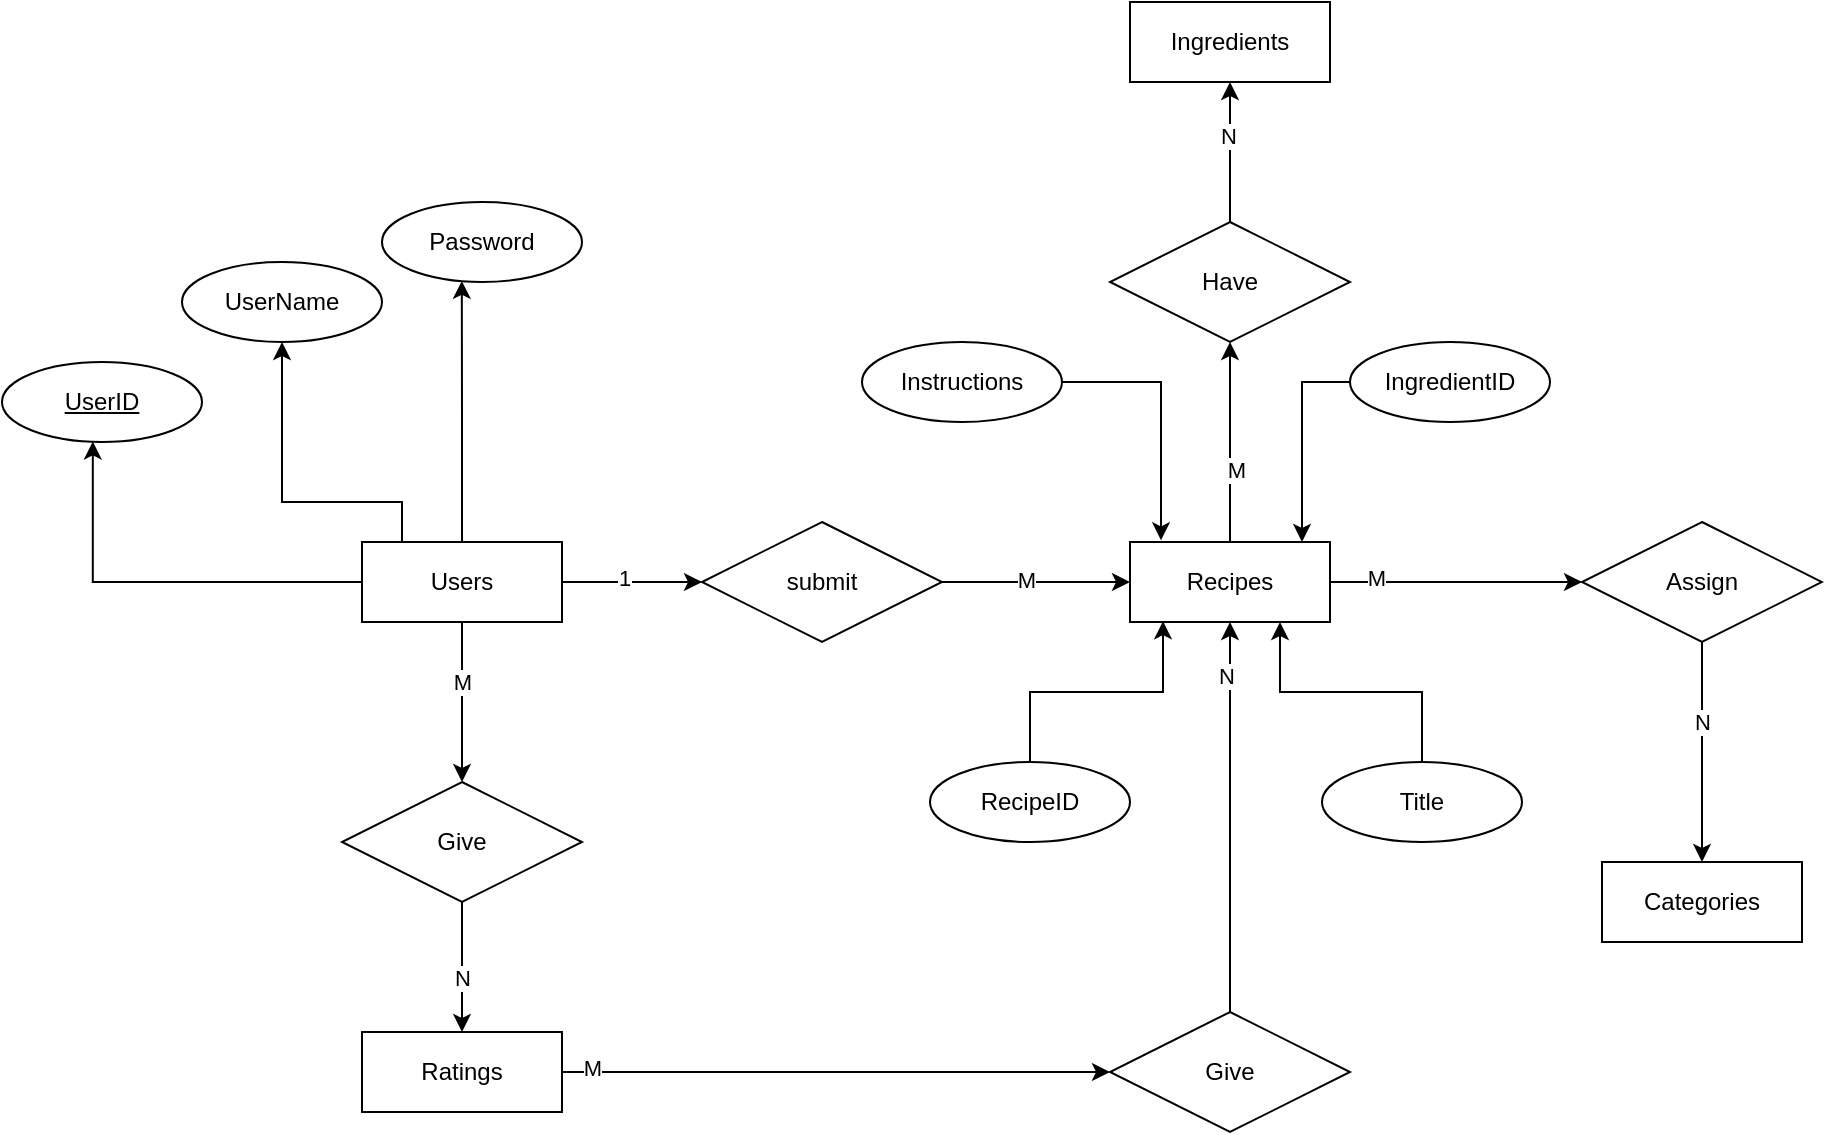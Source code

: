 <mxfile version="21.1.2" type="github">
  <diagram name="Page-1" id="S8ir3xllTppI7GN0QE2G">
    <mxGraphModel dx="1708" dy="487" grid="1" gridSize="10" guides="1" tooltips="1" connect="1" arrows="1" fold="1" page="1" pageScale="1" pageWidth="827" pageHeight="1169" math="0" shadow="0">
      <root>
        <mxCell id="0" />
        <mxCell id="1" parent="0" />
        <mxCell id="ZGnevF4JdWnvlo0EcCDF-10" style="edgeStyle=orthogonalEdgeStyle;rounded=0;orthogonalLoop=1;jettySize=auto;html=1;entryX=0;entryY=0.5;entryDx=0;entryDy=0;" edge="1" parent="1" source="ZGnevF4JdWnvlo0EcCDF-1" target="ZGnevF4JdWnvlo0EcCDF-9">
          <mxGeometry relative="1" as="geometry" />
        </mxCell>
        <mxCell id="ZGnevF4JdWnvlo0EcCDF-12" value="1" style="edgeLabel;html=1;align=center;verticalAlign=middle;resizable=0;points=[];" vertex="1" connectable="0" parent="ZGnevF4JdWnvlo0EcCDF-10">
          <mxGeometry x="-0.127" y="2" relative="1" as="geometry">
            <mxPoint as="offset" />
          </mxGeometry>
        </mxCell>
        <mxCell id="ZGnevF4JdWnvlo0EcCDF-26" style="edgeStyle=orthogonalEdgeStyle;rounded=0;orthogonalLoop=1;jettySize=auto;html=1;entryX=0.5;entryY=0;entryDx=0;entryDy=0;" edge="1" parent="1" source="ZGnevF4JdWnvlo0EcCDF-1" target="ZGnevF4JdWnvlo0EcCDF-25">
          <mxGeometry relative="1" as="geometry" />
        </mxCell>
        <mxCell id="ZGnevF4JdWnvlo0EcCDF-33" value="M" style="edgeLabel;html=1;align=center;verticalAlign=middle;resizable=0;points=[];" vertex="1" connectable="0" parent="ZGnevF4JdWnvlo0EcCDF-26">
          <mxGeometry x="-0.258" relative="1" as="geometry">
            <mxPoint as="offset" />
          </mxGeometry>
        </mxCell>
        <mxCell id="ZGnevF4JdWnvlo0EcCDF-38" style="edgeStyle=orthogonalEdgeStyle;rounded=0;orthogonalLoop=1;jettySize=auto;html=1;entryX=0.454;entryY=0.993;entryDx=0;entryDy=0;entryPerimeter=0;" edge="1" parent="1" source="ZGnevF4JdWnvlo0EcCDF-1" target="ZGnevF4JdWnvlo0EcCDF-8">
          <mxGeometry relative="1" as="geometry" />
        </mxCell>
        <mxCell id="ZGnevF4JdWnvlo0EcCDF-40" style="edgeStyle=orthogonalEdgeStyle;rounded=0;orthogonalLoop=1;jettySize=auto;html=1;entryX=0.5;entryY=1;entryDx=0;entryDy=0;" edge="1" parent="1" source="ZGnevF4JdWnvlo0EcCDF-1" target="ZGnevF4JdWnvlo0EcCDF-39">
          <mxGeometry relative="1" as="geometry">
            <Array as="points">
              <mxPoint x="100" y="300" />
              <mxPoint x="40" y="300" />
            </Array>
          </mxGeometry>
        </mxCell>
        <mxCell id="ZGnevF4JdWnvlo0EcCDF-44" style="edgeStyle=orthogonalEdgeStyle;rounded=0;orthogonalLoop=1;jettySize=auto;html=1;entryX=0.399;entryY=0.986;entryDx=0;entryDy=0;entryPerimeter=0;" edge="1" parent="1" source="ZGnevF4JdWnvlo0EcCDF-1" target="ZGnevF4JdWnvlo0EcCDF-43">
          <mxGeometry relative="1" as="geometry" />
        </mxCell>
        <mxCell id="ZGnevF4JdWnvlo0EcCDF-1" value="Users " style="whiteSpace=wrap;html=1;align=center;" vertex="1" parent="1">
          <mxGeometry x="80" y="320" width="100" height="40" as="geometry" />
        </mxCell>
        <mxCell id="ZGnevF4JdWnvlo0EcCDF-20" style="edgeStyle=orthogonalEdgeStyle;rounded=0;orthogonalLoop=1;jettySize=auto;html=1;entryX=0.5;entryY=1;entryDx=0;entryDy=0;" edge="1" parent="1" source="ZGnevF4JdWnvlo0EcCDF-2" target="ZGnevF4JdWnvlo0EcCDF-19">
          <mxGeometry relative="1" as="geometry" />
        </mxCell>
        <mxCell id="ZGnevF4JdWnvlo0EcCDF-22" value="M" style="edgeLabel;html=1;align=center;verticalAlign=middle;resizable=0;points=[];" vertex="1" connectable="0" parent="ZGnevF4JdWnvlo0EcCDF-20">
          <mxGeometry x="-0.28" y="-3" relative="1" as="geometry">
            <mxPoint as="offset" />
          </mxGeometry>
        </mxCell>
        <mxCell id="ZGnevF4JdWnvlo0EcCDF-28" style="edgeStyle=orthogonalEdgeStyle;rounded=0;orthogonalLoop=1;jettySize=auto;html=1;" edge="1" parent="1" source="ZGnevF4JdWnvlo0EcCDF-2" target="ZGnevF4JdWnvlo0EcCDF-14">
          <mxGeometry relative="1" as="geometry" />
        </mxCell>
        <mxCell id="ZGnevF4JdWnvlo0EcCDF-37" value="M" style="edgeLabel;html=1;align=center;verticalAlign=middle;resizable=0;points=[];" vertex="1" connectable="0" parent="ZGnevF4JdWnvlo0EcCDF-28">
          <mxGeometry x="-0.64" y="2" relative="1" as="geometry">
            <mxPoint as="offset" />
          </mxGeometry>
        </mxCell>
        <mxCell id="ZGnevF4JdWnvlo0EcCDF-2" value="Recipes " style="whiteSpace=wrap;html=1;align=center;" vertex="1" parent="1">
          <mxGeometry x="464" y="320" width="100" height="40" as="geometry" />
        </mxCell>
        <mxCell id="ZGnevF4JdWnvlo0EcCDF-3" value="Categories" style="whiteSpace=wrap;html=1;align=center;" vertex="1" parent="1">
          <mxGeometry x="700" y="480" width="100" height="40" as="geometry" />
        </mxCell>
        <mxCell id="ZGnevF4JdWnvlo0EcCDF-4" value="Ingredients" style="whiteSpace=wrap;html=1;align=center;" vertex="1" parent="1">
          <mxGeometry x="464" y="50" width="100" height="40" as="geometry" />
        </mxCell>
        <mxCell id="ZGnevF4JdWnvlo0EcCDF-31" style="edgeStyle=orthogonalEdgeStyle;rounded=0;orthogonalLoop=1;jettySize=auto;html=1;entryX=0;entryY=0.5;entryDx=0;entryDy=0;" edge="1" parent="1" source="ZGnevF4JdWnvlo0EcCDF-6" target="ZGnevF4JdWnvlo0EcCDF-30">
          <mxGeometry relative="1" as="geometry" />
        </mxCell>
        <mxCell id="ZGnevF4JdWnvlo0EcCDF-35" value="M" style="edgeLabel;html=1;align=center;verticalAlign=middle;resizable=0;points=[];" vertex="1" connectable="0" parent="ZGnevF4JdWnvlo0EcCDF-31">
          <mxGeometry x="-0.892" y="2" relative="1" as="geometry">
            <mxPoint as="offset" />
          </mxGeometry>
        </mxCell>
        <mxCell id="ZGnevF4JdWnvlo0EcCDF-6" value="Ratings" style="whiteSpace=wrap;html=1;align=center;" vertex="1" parent="1">
          <mxGeometry x="80" y="565" width="100" height="40" as="geometry" />
        </mxCell>
        <mxCell id="ZGnevF4JdWnvlo0EcCDF-8" value="UserID" style="ellipse;whiteSpace=wrap;html=1;align=center;fontStyle=4" vertex="1" parent="1">
          <mxGeometry x="-100" y="230" width="100" height="40" as="geometry" />
        </mxCell>
        <mxCell id="ZGnevF4JdWnvlo0EcCDF-11" style="edgeStyle=orthogonalEdgeStyle;rounded=0;orthogonalLoop=1;jettySize=auto;html=1;" edge="1" parent="1" source="ZGnevF4JdWnvlo0EcCDF-9" target="ZGnevF4JdWnvlo0EcCDF-2">
          <mxGeometry relative="1" as="geometry" />
        </mxCell>
        <mxCell id="ZGnevF4JdWnvlo0EcCDF-13" value="M" style="edgeLabel;html=1;align=center;verticalAlign=middle;resizable=0;points=[];" vertex="1" connectable="0" parent="ZGnevF4JdWnvlo0EcCDF-11">
          <mxGeometry x="-0.122" y="1" relative="1" as="geometry">
            <mxPoint as="offset" />
          </mxGeometry>
        </mxCell>
        <mxCell id="ZGnevF4JdWnvlo0EcCDF-9" value="submit " style="shape=rhombus;perimeter=rhombusPerimeter;whiteSpace=wrap;html=1;align=center;" vertex="1" parent="1">
          <mxGeometry x="250" y="310" width="120" height="60" as="geometry" />
        </mxCell>
        <mxCell id="ZGnevF4JdWnvlo0EcCDF-16" style="edgeStyle=orthogonalEdgeStyle;rounded=0;orthogonalLoop=1;jettySize=auto;html=1;entryX=0.5;entryY=0;entryDx=0;entryDy=0;" edge="1" parent="1" source="ZGnevF4JdWnvlo0EcCDF-14" target="ZGnevF4JdWnvlo0EcCDF-3">
          <mxGeometry relative="1" as="geometry" />
        </mxCell>
        <mxCell id="ZGnevF4JdWnvlo0EcCDF-18" value="N" style="edgeLabel;html=1;align=center;verticalAlign=middle;resizable=0;points=[];" vertex="1" connectable="0" parent="ZGnevF4JdWnvlo0EcCDF-16">
          <mxGeometry x="-0.269" relative="1" as="geometry">
            <mxPoint as="offset" />
          </mxGeometry>
        </mxCell>
        <mxCell id="ZGnevF4JdWnvlo0EcCDF-14" value="Assign" style="shape=rhombus;perimeter=rhombusPerimeter;whiteSpace=wrap;html=1;align=center;" vertex="1" parent="1">
          <mxGeometry x="690" y="310" width="120" height="60" as="geometry" />
        </mxCell>
        <mxCell id="ZGnevF4JdWnvlo0EcCDF-21" style="edgeStyle=orthogonalEdgeStyle;rounded=0;orthogonalLoop=1;jettySize=auto;html=1;entryX=0.5;entryY=1;entryDx=0;entryDy=0;" edge="1" parent="1" source="ZGnevF4JdWnvlo0EcCDF-19" target="ZGnevF4JdWnvlo0EcCDF-4">
          <mxGeometry relative="1" as="geometry" />
        </mxCell>
        <mxCell id="ZGnevF4JdWnvlo0EcCDF-24" value="N" style="edgeLabel;html=1;align=center;verticalAlign=middle;resizable=0;points=[];" vertex="1" connectable="0" parent="ZGnevF4JdWnvlo0EcCDF-21">
          <mxGeometry x="0.233" y="1" relative="1" as="geometry">
            <mxPoint as="offset" />
          </mxGeometry>
        </mxCell>
        <mxCell id="ZGnevF4JdWnvlo0EcCDF-19" value="Have" style="shape=rhombus;perimeter=rhombusPerimeter;whiteSpace=wrap;html=1;align=center;" vertex="1" parent="1">
          <mxGeometry x="454" y="160" width="120" height="60" as="geometry" />
        </mxCell>
        <mxCell id="ZGnevF4JdWnvlo0EcCDF-27" style="edgeStyle=orthogonalEdgeStyle;rounded=0;orthogonalLoop=1;jettySize=auto;html=1;entryX=0.5;entryY=0;entryDx=0;entryDy=0;" edge="1" parent="1" source="ZGnevF4JdWnvlo0EcCDF-25" target="ZGnevF4JdWnvlo0EcCDF-6">
          <mxGeometry relative="1" as="geometry" />
        </mxCell>
        <mxCell id="ZGnevF4JdWnvlo0EcCDF-34" value="N" style="edgeLabel;html=1;align=center;verticalAlign=middle;resizable=0;points=[];" vertex="1" connectable="0" parent="ZGnevF4JdWnvlo0EcCDF-27">
          <mxGeometry x="0.174" relative="1" as="geometry">
            <mxPoint as="offset" />
          </mxGeometry>
        </mxCell>
        <mxCell id="ZGnevF4JdWnvlo0EcCDF-25" value="Give" style="shape=rhombus;perimeter=rhombusPerimeter;whiteSpace=wrap;html=1;align=center;" vertex="1" parent="1">
          <mxGeometry x="70" y="440" width="120" height="60" as="geometry" />
        </mxCell>
        <mxCell id="ZGnevF4JdWnvlo0EcCDF-32" style="edgeStyle=orthogonalEdgeStyle;rounded=0;orthogonalLoop=1;jettySize=auto;html=1;entryX=0.5;entryY=1;entryDx=0;entryDy=0;" edge="1" parent="1" source="ZGnevF4JdWnvlo0EcCDF-30" target="ZGnevF4JdWnvlo0EcCDF-2">
          <mxGeometry relative="1" as="geometry" />
        </mxCell>
        <mxCell id="ZGnevF4JdWnvlo0EcCDF-36" value="N" style="edgeLabel;html=1;align=center;verticalAlign=middle;resizable=0;points=[];" vertex="1" connectable="0" parent="ZGnevF4JdWnvlo0EcCDF-32">
          <mxGeometry x="0.728" y="2" relative="1" as="geometry">
            <mxPoint as="offset" />
          </mxGeometry>
        </mxCell>
        <mxCell id="ZGnevF4JdWnvlo0EcCDF-30" value="Give" style="shape=rhombus;perimeter=rhombusPerimeter;whiteSpace=wrap;html=1;align=center;" vertex="1" parent="1">
          <mxGeometry x="454" y="555" width="120" height="60" as="geometry" />
        </mxCell>
        <mxCell id="ZGnevF4JdWnvlo0EcCDF-39" value="UserName" style="ellipse;whiteSpace=wrap;html=1;align=center;" vertex="1" parent="1">
          <mxGeometry x="-10" y="180" width="100" height="40" as="geometry" />
        </mxCell>
        <mxCell id="ZGnevF4JdWnvlo0EcCDF-43" value="Password" style="ellipse;whiteSpace=wrap;html=1;align=center;" vertex="1" parent="1">
          <mxGeometry x="90" y="150" width="100" height="40" as="geometry" />
        </mxCell>
        <mxCell id="ZGnevF4JdWnvlo0EcCDF-46" style="edgeStyle=orthogonalEdgeStyle;rounded=0;orthogonalLoop=1;jettySize=auto;html=1;entryX=0.165;entryY=0.99;entryDx=0;entryDy=0;entryPerimeter=0;" edge="1" parent="1" source="ZGnevF4JdWnvlo0EcCDF-45" target="ZGnevF4JdWnvlo0EcCDF-2">
          <mxGeometry relative="1" as="geometry" />
        </mxCell>
        <mxCell id="ZGnevF4JdWnvlo0EcCDF-45" value="RecipeID" style="ellipse;whiteSpace=wrap;html=1;align=center;" vertex="1" parent="1">
          <mxGeometry x="364" y="430" width="100" height="40" as="geometry" />
        </mxCell>
        <mxCell id="ZGnevF4JdWnvlo0EcCDF-48" style="edgeStyle=orthogonalEdgeStyle;rounded=0;orthogonalLoop=1;jettySize=auto;html=1;entryX=0.75;entryY=1;entryDx=0;entryDy=0;" edge="1" parent="1" source="ZGnevF4JdWnvlo0EcCDF-47" target="ZGnevF4JdWnvlo0EcCDF-2">
          <mxGeometry relative="1" as="geometry" />
        </mxCell>
        <mxCell id="ZGnevF4JdWnvlo0EcCDF-47" value="Title" style="ellipse;whiteSpace=wrap;html=1;align=center;" vertex="1" parent="1">
          <mxGeometry x="560" y="430" width="100" height="40" as="geometry" />
        </mxCell>
        <mxCell id="ZGnevF4JdWnvlo0EcCDF-50" style="edgeStyle=orthogonalEdgeStyle;rounded=0;orthogonalLoop=1;jettySize=auto;html=1;entryX=0.86;entryY=0;entryDx=0;entryDy=0;entryPerimeter=0;" edge="1" parent="1" source="ZGnevF4JdWnvlo0EcCDF-49" target="ZGnevF4JdWnvlo0EcCDF-2">
          <mxGeometry relative="1" as="geometry" />
        </mxCell>
        <mxCell id="ZGnevF4JdWnvlo0EcCDF-49" value="IngredientID" style="ellipse;whiteSpace=wrap;html=1;align=center;" vertex="1" parent="1">
          <mxGeometry x="574" y="220" width="100" height="40" as="geometry" />
        </mxCell>
        <mxCell id="ZGnevF4JdWnvlo0EcCDF-52" style="edgeStyle=orthogonalEdgeStyle;rounded=0;orthogonalLoop=1;jettySize=auto;html=1;entryX=0.155;entryY=-0.021;entryDx=0;entryDy=0;entryPerimeter=0;" edge="1" parent="1" source="ZGnevF4JdWnvlo0EcCDF-51" target="ZGnevF4JdWnvlo0EcCDF-2">
          <mxGeometry relative="1" as="geometry" />
        </mxCell>
        <mxCell id="ZGnevF4JdWnvlo0EcCDF-51" value="Instructions" style="ellipse;whiteSpace=wrap;html=1;align=center;" vertex="1" parent="1">
          <mxGeometry x="330" y="220" width="100" height="40" as="geometry" />
        </mxCell>
      </root>
    </mxGraphModel>
  </diagram>
</mxfile>
